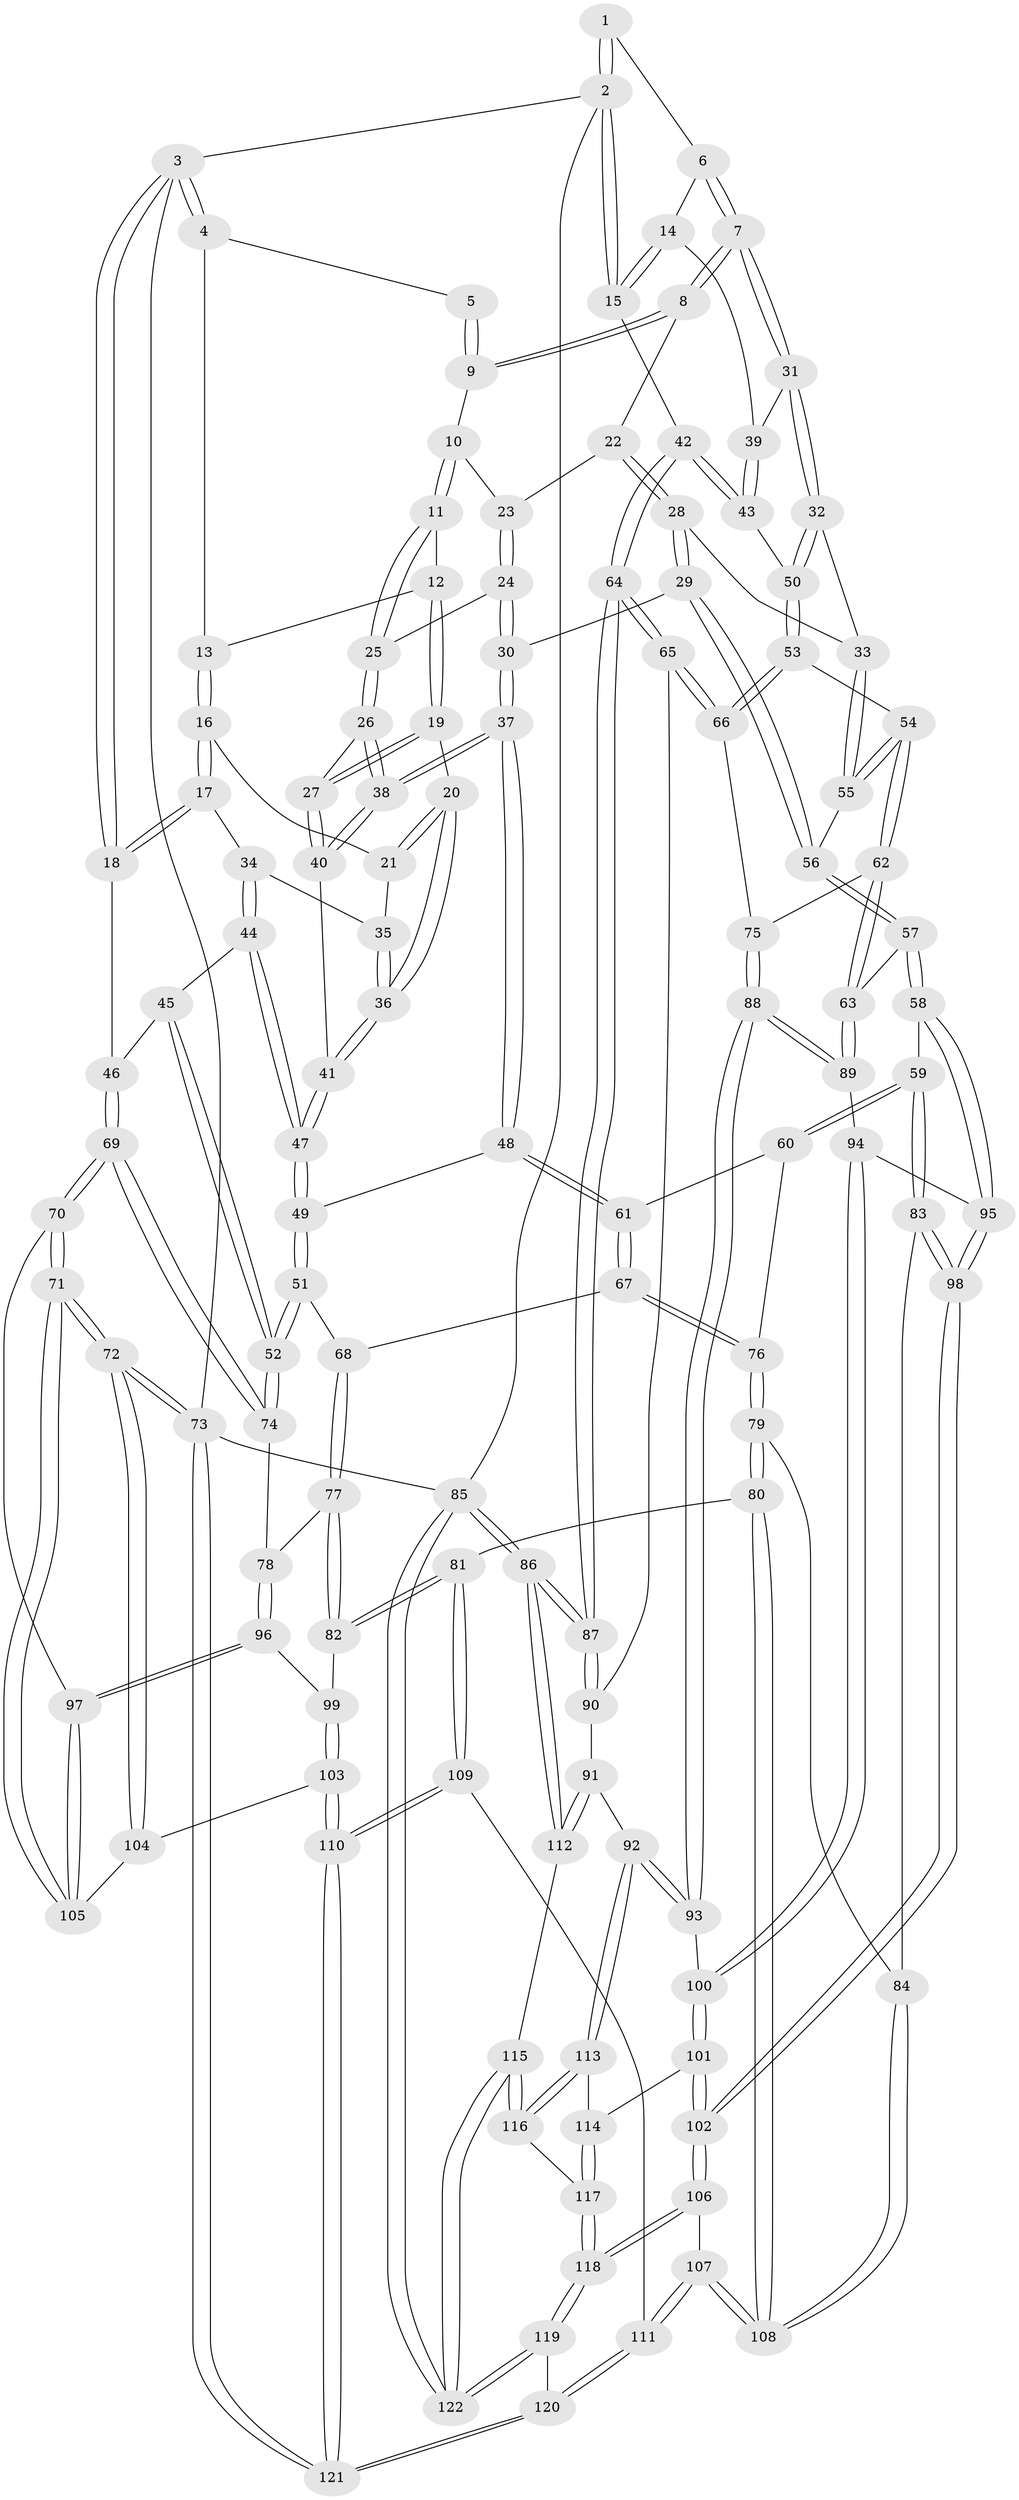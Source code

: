 // Generated by graph-tools (version 1.1) at 2025/17/03/09/25 04:17:16]
// undirected, 122 vertices, 302 edges
graph export_dot {
graph [start="1"]
  node [color=gray90,style=filled];
  1 [pos="+0.8909041549802158+0"];
  2 [pos="+1+0"];
  3 [pos="+0+0"];
  4 [pos="+0.2835175196933485+0"];
  5 [pos="+0.7502931187931609+0"];
  6 [pos="+0.9147628440238255+0.0287618293855108"];
  7 [pos="+0.8109386908902922+0.15779296738901039"];
  8 [pos="+0.7053297774817361+0"];
  9 [pos="+0.7048642766801632+0"];
  10 [pos="+0.5436348142139228+0.044989116850133425"];
  11 [pos="+0.47518965095672716+0.06790646987898066"];
  12 [pos="+0.43395101043051115+0.02692787453288761"];
  13 [pos="+0.2998642442340955+0"];
  14 [pos="+0.9568625266499633+0.14498771656247073"];
  15 [pos="+1+0.20381546537158662"];
  16 [pos="+0.28621744932067017+0"];
  17 [pos="+0.0967160770551045+0.16931489370057565"];
  18 [pos="+0+0"];
  19 [pos="+0.37390651856941326+0.16757933425411126"];
  20 [pos="+0.32821327462692323+0.13369844450263538"];
  21 [pos="+0.284146906091833+0.06272350243065565"];
  22 [pos="+0.6669141851072167+0.06850399820042409"];
  23 [pos="+0.5726692128394614+0.11496407922154507"];
  24 [pos="+0.5408242446232079+0.14420734467267182"];
  25 [pos="+0.48498812851714906+0.11815455007125301"];
  26 [pos="+0.42238234277186315+0.20078451872065997"];
  27 [pos="+0.37521468730888363+0.16915441322223423"];
  28 [pos="+0.6487185119144524+0.27714269693158766"];
  29 [pos="+0.6454049806593107+0.2783481338727349"];
  30 [pos="+0.6165894598599853+0.2798851038146592"];
  31 [pos="+0.8252016449770178+0.21209418985984319"];
  32 [pos="+0.8141392682746247+0.23995185424066834"];
  33 [pos="+0.7198539439932619+0.2840720385396305"];
  34 [pos="+0.10310699081247568+0.17576344688944034"];
  35 [pos="+0.23413031772525048+0.12983281977415104"];
  36 [pos="+0.2593516044744607+0.24429936637282723"];
  37 [pos="+0.47707230715947535+0.3424111099851547"];
  38 [pos="+0.4356190854432655+0.2632607155625774"];
  39 [pos="+0.9318430388441401+0.16192734529938083"];
  40 [pos="+0.28834674531416077+0.24449109616139614"];
  41 [pos="+0.2587564636837059+0.25047176253721953"];
  42 [pos="+1+0.3778451436448665"];
  43 [pos="+0.9999142466581936+0.38803678313239137"];
  44 [pos="+0.13329844042014144+0.25749232757304996"];
  45 [pos="+0.06246082041663063+0.3013372631489167"];
  46 [pos="+0+0.28896965830632354"];
  47 [pos="+0.21041860609891805+0.3138116963703623"];
  48 [pos="+0.44461089813588295+0.4045785897755591"];
  49 [pos="+0.2167231764709873+0.3340990651990473"];
  50 [pos="+0.9856716880105959+0.3897056118257356"];
  51 [pos="+0.15230118619690694+0.46969090636154764"];
  52 [pos="+0.03430187990864089+0.5142976824991076"];
  53 [pos="+0.9262358002561676+0.43915455760287747"];
  54 [pos="+0.8087341986868735+0.47913393194814885"];
  55 [pos="+0.7864148261993518+0.4534514255832076"];
  56 [pos="+0.6567407452186108+0.44769863867603027"];
  57 [pos="+0.5830928814902472+0.5545252542205222"];
  58 [pos="+0.5446952698826494+0.5609686783243149"];
  59 [pos="+0.5411373690539115+0.560230710128323"];
  60 [pos="+0.4719889091439994+0.4633714249051245"];
  61 [pos="+0.44511998269549236+0.4119944332985648"];
  62 [pos="+0.803972280424687+0.49146032784924243"];
  63 [pos="+0.7328594586677883+0.5884975300088886"];
  64 [pos="+1+0.6446264214264235"];
  65 [pos="+1+0.6526936739205537"];
  66 [pos="+0.9393121835446296+0.6095318403101536"];
  67 [pos="+0.27792684631344095+0.5311808721600716"];
  68 [pos="+0.24705877841568444+0.5325617221599672"];
  69 [pos="+0+0.5652685069300655"];
  70 [pos="+0+0.6234312690143515"];
  71 [pos="+0+0.7545989938027097"];
  72 [pos="+0+1"];
  73 [pos="+0+1"];
  74 [pos="+0.028890158487058917+0.5176789955762315"];
  75 [pos="+0.9004281023398241+0.6148917344808056"];
  76 [pos="+0.34103222588814086+0.6047338535514025"];
  77 [pos="+0.22799155209314687+0.6512589229727714"];
  78 [pos="+0.15525830253745726+0.6522456488614383"];
  79 [pos="+0.3682037197979888+0.686510644244753"];
  80 [pos="+0.3230796839906085+0.7195998127107817"];
  81 [pos="+0.29754190483515575+0.731314217756869"];
  82 [pos="+0.2931962298006641+0.7286819016435258"];
  83 [pos="+0.44970009371150793+0.6734261950132713"];
  84 [pos="+0.436023963247943+0.6786476253457383"];
  85 [pos="+1+1"];
  86 [pos="+1+1"];
  87 [pos="+1+1"];
  88 [pos="+0.7844512562551215+0.7016392177620103"];
  89 [pos="+0.7725699998396587+0.6880901563705691"];
  90 [pos="+0.9065247521289216+0.7530183803202615"];
  91 [pos="+0.8440548319232403+0.7725754895223177"];
  92 [pos="+0.8075437485323459+0.769735853806531"];
  93 [pos="+0.8035345966923632+0.7622294614417933"];
  94 [pos="+0.6333998675091922+0.713854434014977"];
  95 [pos="+0.5946094445261484+0.6743530749456202"];
  96 [pos="+0.12894648453624472+0.7220281373230987"];
  97 [pos="+0.09179964158690318+0.7394067205576711"];
  98 [pos="+0.5380546683901506+0.7856507442485879"];
  99 [pos="+0.1708686230461374+0.7435895226237389"];
  100 [pos="+0.6202329344963914+0.7780927064637619"];
  101 [pos="+0.5688931961491777+0.8427052821411838"];
  102 [pos="+0.5610336055560476+0.8431205304689444"];
  103 [pos="+0.16180847327156503+0.8956783883708748"];
  104 [pos="+0.12845772174673542+0.8882663813311596"];
  105 [pos="+0.11522417782177616+0.8751036916110091"];
  106 [pos="+0.517073073088188+0.8782761085053568"];
  107 [pos="+0.4582352135596473+0.894624789271623"];
  108 [pos="+0.44014557594529974+0.845450445658936"];
  109 [pos="+0.27374596017620356+0.8582875698539527"];
  110 [pos="+0.20075689972744248+0.9122760930883588"];
  111 [pos="+0.43256839466949+0.9155255372704505"];
  112 [pos="+0.9956065252477361+0.9221118284418566"];
  113 [pos="+0.7785495680654236+0.8476325366268231"];
  114 [pos="+0.605501808805135+0.8601450477774523"];
  115 [pos="+0.7884427998238555+0.9155626372079415"];
  116 [pos="+0.7884147139387454+0.9154602009185934"];
  117 [pos="+0.6385929808304789+0.928047139269886"];
  118 [pos="+0.6832144586577845+1"];
  119 [pos="+0.6920315493857524+1"];
  120 [pos="+0.3876378948073851+1"];
  121 [pos="+0.26176906943960515+1"];
  122 [pos="+0.7553971058508567+1"];
  1 -- 2;
  1 -- 2;
  1 -- 6;
  2 -- 3;
  2 -- 15;
  2 -- 15;
  2 -- 85;
  3 -- 4;
  3 -- 4;
  3 -- 18;
  3 -- 18;
  3 -- 73;
  4 -- 5;
  4 -- 13;
  5 -- 9;
  5 -- 9;
  6 -- 7;
  6 -- 7;
  6 -- 14;
  7 -- 8;
  7 -- 8;
  7 -- 31;
  7 -- 31;
  8 -- 9;
  8 -- 9;
  8 -- 22;
  9 -- 10;
  10 -- 11;
  10 -- 11;
  10 -- 23;
  11 -- 12;
  11 -- 25;
  11 -- 25;
  12 -- 13;
  12 -- 19;
  12 -- 19;
  13 -- 16;
  13 -- 16;
  14 -- 15;
  14 -- 15;
  14 -- 39;
  15 -- 42;
  16 -- 17;
  16 -- 17;
  16 -- 21;
  17 -- 18;
  17 -- 18;
  17 -- 34;
  18 -- 46;
  19 -- 20;
  19 -- 27;
  19 -- 27;
  20 -- 21;
  20 -- 21;
  20 -- 36;
  20 -- 36;
  21 -- 35;
  22 -- 23;
  22 -- 28;
  22 -- 28;
  23 -- 24;
  23 -- 24;
  24 -- 25;
  24 -- 30;
  24 -- 30;
  25 -- 26;
  25 -- 26;
  26 -- 27;
  26 -- 38;
  26 -- 38;
  27 -- 40;
  27 -- 40;
  28 -- 29;
  28 -- 29;
  28 -- 33;
  29 -- 30;
  29 -- 56;
  29 -- 56;
  30 -- 37;
  30 -- 37;
  31 -- 32;
  31 -- 32;
  31 -- 39;
  32 -- 33;
  32 -- 50;
  32 -- 50;
  33 -- 55;
  33 -- 55;
  34 -- 35;
  34 -- 44;
  34 -- 44;
  35 -- 36;
  35 -- 36;
  36 -- 41;
  36 -- 41;
  37 -- 38;
  37 -- 38;
  37 -- 48;
  37 -- 48;
  38 -- 40;
  38 -- 40;
  39 -- 43;
  39 -- 43;
  40 -- 41;
  41 -- 47;
  41 -- 47;
  42 -- 43;
  42 -- 43;
  42 -- 64;
  42 -- 64;
  43 -- 50;
  44 -- 45;
  44 -- 47;
  44 -- 47;
  45 -- 46;
  45 -- 52;
  45 -- 52;
  46 -- 69;
  46 -- 69;
  47 -- 49;
  47 -- 49;
  48 -- 49;
  48 -- 61;
  48 -- 61;
  49 -- 51;
  49 -- 51;
  50 -- 53;
  50 -- 53;
  51 -- 52;
  51 -- 52;
  51 -- 68;
  52 -- 74;
  52 -- 74;
  53 -- 54;
  53 -- 66;
  53 -- 66;
  54 -- 55;
  54 -- 55;
  54 -- 62;
  54 -- 62;
  55 -- 56;
  56 -- 57;
  56 -- 57;
  57 -- 58;
  57 -- 58;
  57 -- 63;
  58 -- 59;
  58 -- 95;
  58 -- 95;
  59 -- 60;
  59 -- 60;
  59 -- 83;
  59 -- 83;
  60 -- 61;
  60 -- 76;
  61 -- 67;
  61 -- 67;
  62 -- 63;
  62 -- 63;
  62 -- 75;
  63 -- 89;
  63 -- 89;
  64 -- 65;
  64 -- 65;
  64 -- 87;
  64 -- 87;
  65 -- 66;
  65 -- 66;
  65 -- 90;
  66 -- 75;
  67 -- 68;
  67 -- 76;
  67 -- 76;
  68 -- 77;
  68 -- 77;
  69 -- 70;
  69 -- 70;
  69 -- 74;
  69 -- 74;
  70 -- 71;
  70 -- 71;
  70 -- 97;
  71 -- 72;
  71 -- 72;
  71 -- 105;
  71 -- 105;
  72 -- 73;
  72 -- 73;
  72 -- 104;
  72 -- 104;
  73 -- 121;
  73 -- 121;
  73 -- 85;
  74 -- 78;
  75 -- 88;
  75 -- 88;
  76 -- 79;
  76 -- 79;
  77 -- 78;
  77 -- 82;
  77 -- 82;
  78 -- 96;
  78 -- 96;
  79 -- 80;
  79 -- 80;
  79 -- 84;
  80 -- 81;
  80 -- 108;
  80 -- 108;
  81 -- 82;
  81 -- 82;
  81 -- 109;
  81 -- 109;
  82 -- 99;
  83 -- 84;
  83 -- 98;
  83 -- 98;
  84 -- 108;
  84 -- 108;
  85 -- 86;
  85 -- 86;
  85 -- 122;
  85 -- 122;
  86 -- 87;
  86 -- 87;
  86 -- 112;
  86 -- 112;
  87 -- 90;
  87 -- 90;
  88 -- 89;
  88 -- 89;
  88 -- 93;
  88 -- 93;
  89 -- 94;
  90 -- 91;
  91 -- 92;
  91 -- 112;
  91 -- 112;
  92 -- 93;
  92 -- 93;
  92 -- 113;
  92 -- 113;
  93 -- 100;
  94 -- 95;
  94 -- 100;
  94 -- 100;
  95 -- 98;
  95 -- 98;
  96 -- 97;
  96 -- 97;
  96 -- 99;
  97 -- 105;
  97 -- 105;
  98 -- 102;
  98 -- 102;
  99 -- 103;
  99 -- 103;
  100 -- 101;
  100 -- 101;
  101 -- 102;
  101 -- 102;
  101 -- 114;
  102 -- 106;
  102 -- 106;
  103 -- 104;
  103 -- 110;
  103 -- 110;
  104 -- 105;
  106 -- 107;
  106 -- 118;
  106 -- 118;
  107 -- 108;
  107 -- 108;
  107 -- 111;
  107 -- 111;
  109 -- 110;
  109 -- 110;
  109 -- 111;
  110 -- 121;
  110 -- 121;
  111 -- 120;
  111 -- 120;
  112 -- 115;
  113 -- 114;
  113 -- 116;
  113 -- 116;
  114 -- 117;
  114 -- 117;
  115 -- 116;
  115 -- 116;
  115 -- 122;
  115 -- 122;
  116 -- 117;
  117 -- 118;
  117 -- 118;
  118 -- 119;
  118 -- 119;
  119 -- 120;
  119 -- 122;
  119 -- 122;
  120 -- 121;
  120 -- 121;
}
